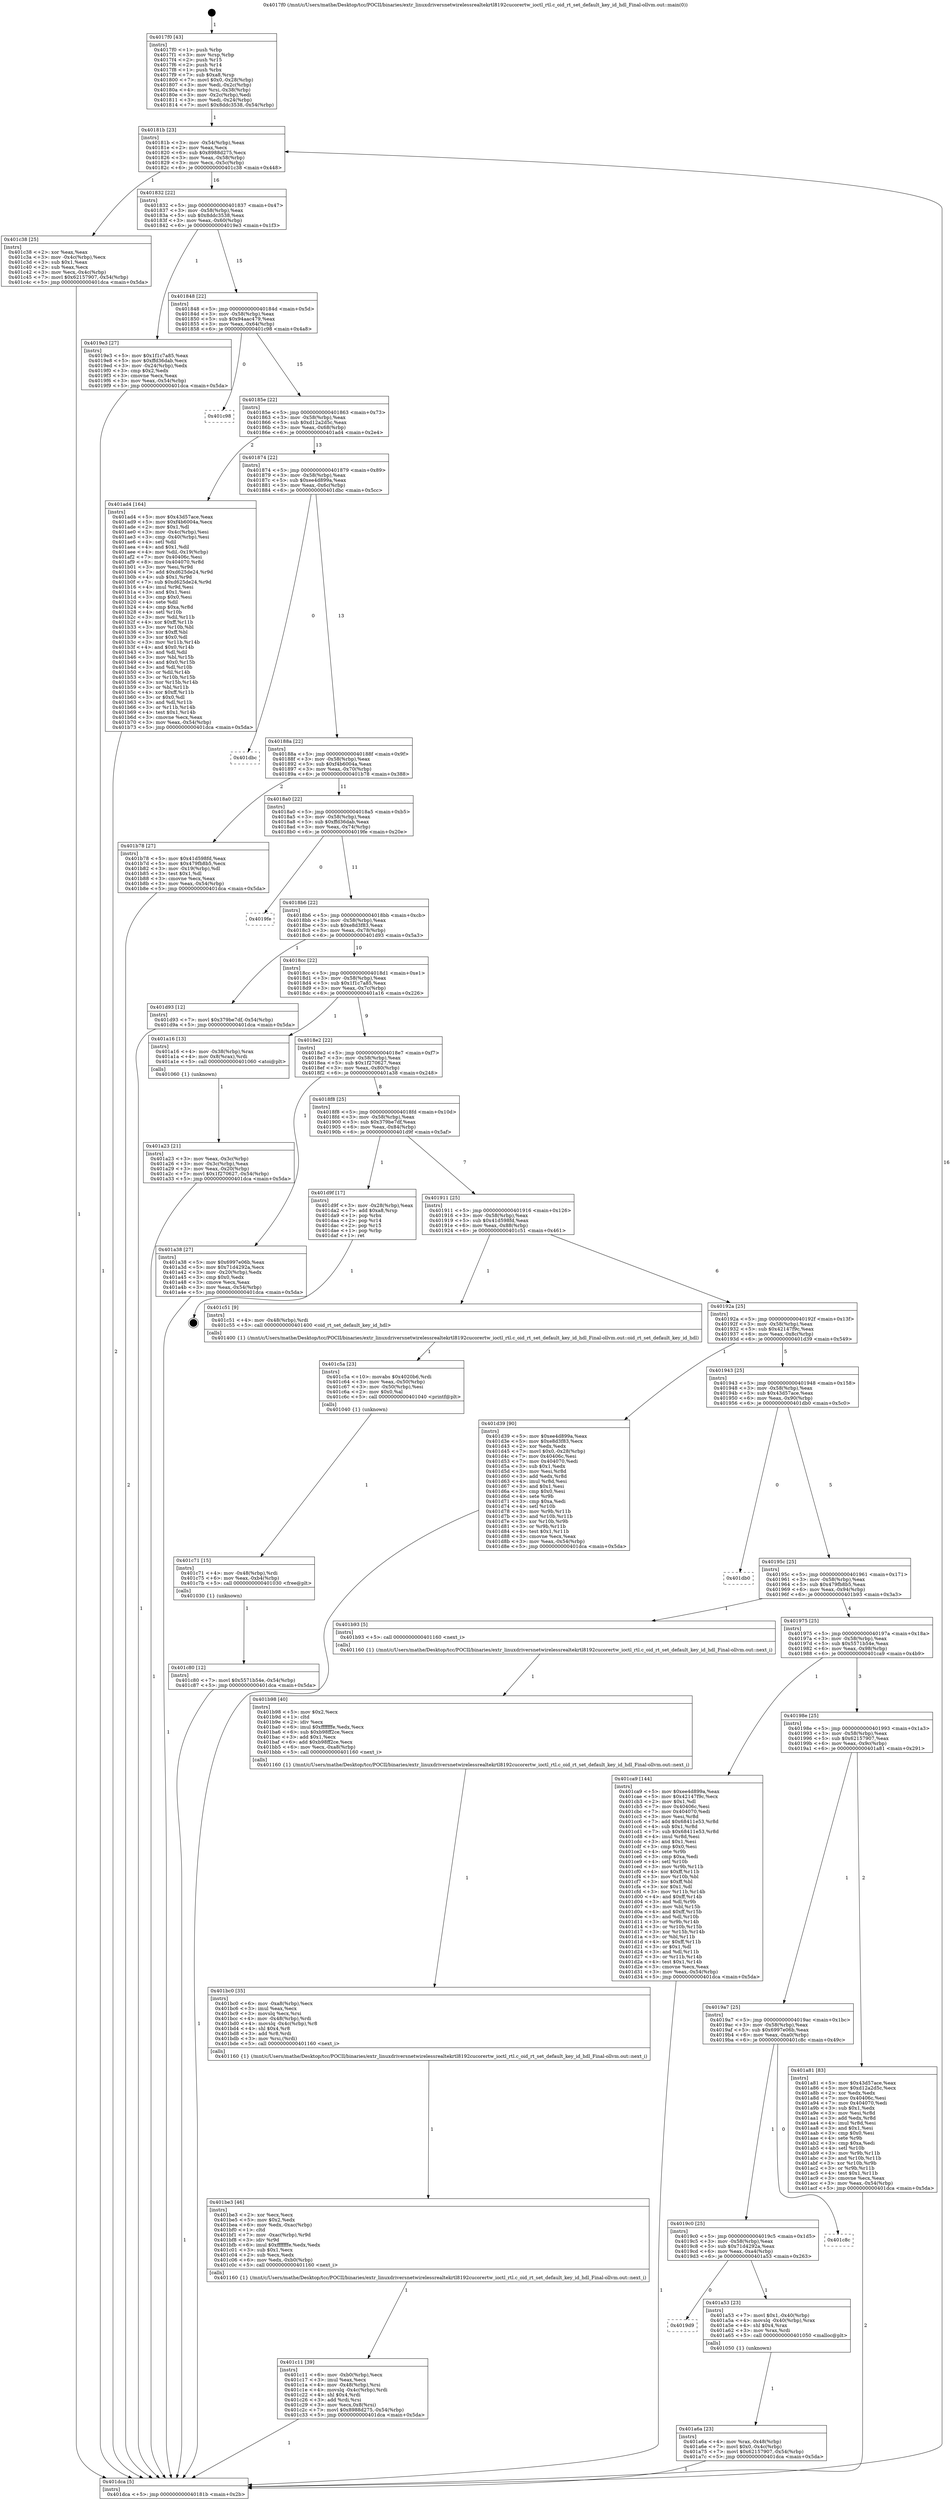 digraph "0x4017f0" {
  label = "0x4017f0 (/mnt/c/Users/mathe/Desktop/tcc/POCII/binaries/extr_linuxdriversnetwirelessrealtekrtl8192cucorertw_ioctl_rtl.c_oid_rt_set_default_key_id_hdl_Final-ollvm.out::main(0))"
  labelloc = "t"
  node[shape=record]

  Entry [label="",width=0.3,height=0.3,shape=circle,fillcolor=black,style=filled]
  "0x40181b" [label="{
     0x40181b [23]\l
     | [instrs]\l
     &nbsp;&nbsp;0x40181b \<+3\>: mov -0x54(%rbp),%eax\l
     &nbsp;&nbsp;0x40181e \<+2\>: mov %eax,%ecx\l
     &nbsp;&nbsp;0x401820 \<+6\>: sub $0x8988d275,%ecx\l
     &nbsp;&nbsp;0x401826 \<+3\>: mov %eax,-0x58(%rbp)\l
     &nbsp;&nbsp;0x401829 \<+3\>: mov %ecx,-0x5c(%rbp)\l
     &nbsp;&nbsp;0x40182c \<+6\>: je 0000000000401c38 \<main+0x448\>\l
  }"]
  "0x401c38" [label="{
     0x401c38 [25]\l
     | [instrs]\l
     &nbsp;&nbsp;0x401c38 \<+2\>: xor %eax,%eax\l
     &nbsp;&nbsp;0x401c3a \<+3\>: mov -0x4c(%rbp),%ecx\l
     &nbsp;&nbsp;0x401c3d \<+3\>: sub $0x1,%eax\l
     &nbsp;&nbsp;0x401c40 \<+2\>: sub %eax,%ecx\l
     &nbsp;&nbsp;0x401c42 \<+3\>: mov %ecx,-0x4c(%rbp)\l
     &nbsp;&nbsp;0x401c45 \<+7\>: movl $0x62157907,-0x54(%rbp)\l
     &nbsp;&nbsp;0x401c4c \<+5\>: jmp 0000000000401dca \<main+0x5da\>\l
  }"]
  "0x401832" [label="{
     0x401832 [22]\l
     | [instrs]\l
     &nbsp;&nbsp;0x401832 \<+5\>: jmp 0000000000401837 \<main+0x47\>\l
     &nbsp;&nbsp;0x401837 \<+3\>: mov -0x58(%rbp),%eax\l
     &nbsp;&nbsp;0x40183a \<+5\>: sub $0x8ddc3538,%eax\l
     &nbsp;&nbsp;0x40183f \<+3\>: mov %eax,-0x60(%rbp)\l
     &nbsp;&nbsp;0x401842 \<+6\>: je 00000000004019e3 \<main+0x1f3\>\l
  }"]
  Exit [label="",width=0.3,height=0.3,shape=circle,fillcolor=black,style=filled,peripheries=2]
  "0x4019e3" [label="{
     0x4019e3 [27]\l
     | [instrs]\l
     &nbsp;&nbsp;0x4019e3 \<+5\>: mov $0x1f1c7a85,%eax\l
     &nbsp;&nbsp;0x4019e8 \<+5\>: mov $0xffd36dab,%ecx\l
     &nbsp;&nbsp;0x4019ed \<+3\>: mov -0x24(%rbp),%edx\l
     &nbsp;&nbsp;0x4019f0 \<+3\>: cmp $0x2,%edx\l
     &nbsp;&nbsp;0x4019f3 \<+3\>: cmovne %ecx,%eax\l
     &nbsp;&nbsp;0x4019f6 \<+3\>: mov %eax,-0x54(%rbp)\l
     &nbsp;&nbsp;0x4019f9 \<+5\>: jmp 0000000000401dca \<main+0x5da\>\l
  }"]
  "0x401848" [label="{
     0x401848 [22]\l
     | [instrs]\l
     &nbsp;&nbsp;0x401848 \<+5\>: jmp 000000000040184d \<main+0x5d\>\l
     &nbsp;&nbsp;0x40184d \<+3\>: mov -0x58(%rbp),%eax\l
     &nbsp;&nbsp;0x401850 \<+5\>: sub $0x94aac479,%eax\l
     &nbsp;&nbsp;0x401855 \<+3\>: mov %eax,-0x64(%rbp)\l
     &nbsp;&nbsp;0x401858 \<+6\>: je 0000000000401c98 \<main+0x4a8\>\l
  }"]
  "0x401dca" [label="{
     0x401dca [5]\l
     | [instrs]\l
     &nbsp;&nbsp;0x401dca \<+5\>: jmp 000000000040181b \<main+0x2b\>\l
  }"]
  "0x4017f0" [label="{
     0x4017f0 [43]\l
     | [instrs]\l
     &nbsp;&nbsp;0x4017f0 \<+1\>: push %rbp\l
     &nbsp;&nbsp;0x4017f1 \<+3\>: mov %rsp,%rbp\l
     &nbsp;&nbsp;0x4017f4 \<+2\>: push %r15\l
     &nbsp;&nbsp;0x4017f6 \<+2\>: push %r14\l
     &nbsp;&nbsp;0x4017f8 \<+1\>: push %rbx\l
     &nbsp;&nbsp;0x4017f9 \<+7\>: sub $0xa8,%rsp\l
     &nbsp;&nbsp;0x401800 \<+7\>: movl $0x0,-0x28(%rbp)\l
     &nbsp;&nbsp;0x401807 \<+3\>: mov %edi,-0x2c(%rbp)\l
     &nbsp;&nbsp;0x40180a \<+4\>: mov %rsi,-0x38(%rbp)\l
     &nbsp;&nbsp;0x40180e \<+3\>: mov -0x2c(%rbp),%edi\l
     &nbsp;&nbsp;0x401811 \<+3\>: mov %edi,-0x24(%rbp)\l
     &nbsp;&nbsp;0x401814 \<+7\>: movl $0x8ddc3538,-0x54(%rbp)\l
  }"]
  "0x401c80" [label="{
     0x401c80 [12]\l
     | [instrs]\l
     &nbsp;&nbsp;0x401c80 \<+7\>: movl $0x5571b54e,-0x54(%rbp)\l
     &nbsp;&nbsp;0x401c87 \<+5\>: jmp 0000000000401dca \<main+0x5da\>\l
  }"]
  "0x401c98" [label="{
     0x401c98\l
  }", style=dashed]
  "0x40185e" [label="{
     0x40185e [22]\l
     | [instrs]\l
     &nbsp;&nbsp;0x40185e \<+5\>: jmp 0000000000401863 \<main+0x73\>\l
     &nbsp;&nbsp;0x401863 \<+3\>: mov -0x58(%rbp),%eax\l
     &nbsp;&nbsp;0x401866 \<+5\>: sub $0xd12a2d5c,%eax\l
     &nbsp;&nbsp;0x40186b \<+3\>: mov %eax,-0x68(%rbp)\l
     &nbsp;&nbsp;0x40186e \<+6\>: je 0000000000401ad4 \<main+0x2e4\>\l
  }"]
  "0x401c71" [label="{
     0x401c71 [15]\l
     | [instrs]\l
     &nbsp;&nbsp;0x401c71 \<+4\>: mov -0x48(%rbp),%rdi\l
     &nbsp;&nbsp;0x401c75 \<+6\>: mov %eax,-0xb4(%rbp)\l
     &nbsp;&nbsp;0x401c7b \<+5\>: call 0000000000401030 \<free@plt\>\l
     | [calls]\l
     &nbsp;&nbsp;0x401030 \{1\} (unknown)\l
  }"]
  "0x401ad4" [label="{
     0x401ad4 [164]\l
     | [instrs]\l
     &nbsp;&nbsp;0x401ad4 \<+5\>: mov $0x43d57ace,%eax\l
     &nbsp;&nbsp;0x401ad9 \<+5\>: mov $0xf4b6004a,%ecx\l
     &nbsp;&nbsp;0x401ade \<+2\>: mov $0x1,%dl\l
     &nbsp;&nbsp;0x401ae0 \<+3\>: mov -0x4c(%rbp),%esi\l
     &nbsp;&nbsp;0x401ae3 \<+3\>: cmp -0x40(%rbp),%esi\l
     &nbsp;&nbsp;0x401ae6 \<+4\>: setl %dil\l
     &nbsp;&nbsp;0x401aea \<+4\>: and $0x1,%dil\l
     &nbsp;&nbsp;0x401aee \<+4\>: mov %dil,-0x19(%rbp)\l
     &nbsp;&nbsp;0x401af2 \<+7\>: mov 0x40406c,%esi\l
     &nbsp;&nbsp;0x401af9 \<+8\>: mov 0x404070,%r8d\l
     &nbsp;&nbsp;0x401b01 \<+3\>: mov %esi,%r9d\l
     &nbsp;&nbsp;0x401b04 \<+7\>: add $0xd625de24,%r9d\l
     &nbsp;&nbsp;0x401b0b \<+4\>: sub $0x1,%r9d\l
     &nbsp;&nbsp;0x401b0f \<+7\>: sub $0xd625de24,%r9d\l
     &nbsp;&nbsp;0x401b16 \<+4\>: imul %r9d,%esi\l
     &nbsp;&nbsp;0x401b1a \<+3\>: and $0x1,%esi\l
     &nbsp;&nbsp;0x401b1d \<+3\>: cmp $0x0,%esi\l
     &nbsp;&nbsp;0x401b20 \<+4\>: sete %dil\l
     &nbsp;&nbsp;0x401b24 \<+4\>: cmp $0xa,%r8d\l
     &nbsp;&nbsp;0x401b28 \<+4\>: setl %r10b\l
     &nbsp;&nbsp;0x401b2c \<+3\>: mov %dil,%r11b\l
     &nbsp;&nbsp;0x401b2f \<+4\>: xor $0xff,%r11b\l
     &nbsp;&nbsp;0x401b33 \<+3\>: mov %r10b,%bl\l
     &nbsp;&nbsp;0x401b36 \<+3\>: xor $0xff,%bl\l
     &nbsp;&nbsp;0x401b39 \<+3\>: xor $0x0,%dl\l
     &nbsp;&nbsp;0x401b3c \<+3\>: mov %r11b,%r14b\l
     &nbsp;&nbsp;0x401b3f \<+4\>: and $0x0,%r14b\l
     &nbsp;&nbsp;0x401b43 \<+3\>: and %dl,%dil\l
     &nbsp;&nbsp;0x401b46 \<+3\>: mov %bl,%r15b\l
     &nbsp;&nbsp;0x401b49 \<+4\>: and $0x0,%r15b\l
     &nbsp;&nbsp;0x401b4d \<+3\>: and %dl,%r10b\l
     &nbsp;&nbsp;0x401b50 \<+3\>: or %dil,%r14b\l
     &nbsp;&nbsp;0x401b53 \<+3\>: or %r10b,%r15b\l
     &nbsp;&nbsp;0x401b56 \<+3\>: xor %r15b,%r14b\l
     &nbsp;&nbsp;0x401b59 \<+3\>: or %bl,%r11b\l
     &nbsp;&nbsp;0x401b5c \<+4\>: xor $0xff,%r11b\l
     &nbsp;&nbsp;0x401b60 \<+3\>: or $0x0,%dl\l
     &nbsp;&nbsp;0x401b63 \<+3\>: and %dl,%r11b\l
     &nbsp;&nbsp;0x401b66 \<+3\>: or %r11b,%r14b\l
     &nbsp;&nbsp;0x401b69 \<+4\>: test $0x1,%r14b\l
     &nbsp;&nbsp;0x401b6d \<+3\>: cmovne %ecx,%eax\l
     &nbsp;&nbsp;0x401b70 \<+3\>: mov %eax,-0x54(%rbp)\l
     &nbsp;&nbsp;0x401b73 \<+5\>: jmp 0000000000401dca \<main+0x5da\>\l
  }"]
  "0x401874" [label="{
     0x401874 [22]\l
     | [instrs]\l
     &nbsp;&nbsp;0x401874 \<+5\>: jmp 0000000000401879 \<main+0x89\>\l
     &nbsp;&nbsp;0x401879 \<+3\>: mov -0x58(%rbp),%eax\l
     &nbsp;&nbsp;0x40187c \<+5\>: sub $0xee4d899a,%eax\l
     &nbsp;&nbsp;0x401881 \<+3\>: mov %eax,-0x6c(%rbp)\l
     &nbsp;&nbsp;0x401884 \<+6\>: je 0000000000401dbc \<main+0x5cc\>\l
  }"]
  "0x401c5a" [label="{
     0x401c5a [23]\l
     | [instrs]\l
     &nbsp;&nbsp;0x401c5a \<+10\>: movabs $0x4020b6,%rdi\l
     &nbsp;&nbsp;0x401c64 \<+3\>: mov %eax,-0x50(%rbp)\l
     &nbsp;&nbsp;0x401c67 \<+3\>: mov -0x50(%rbp),%esi\l
     &nbsp;&nbsp;0x401c6a \<+2\>: mov $0x0,%al\l
     &nbsp;&nbsp;0x401c6c \<+5\>: call 0000000000401040 \<printf@plt\>\l
     | [calls]\l
     &nbsp;&nbsp;0x401040 \{1\} (unknown)\l
  }"]
  "0x401dbc" [label="{
     0x401dbc\l
  }", style=dashed]
  "0x40188a" [label="{
     0x40188a [22]\l
     | [instrs]\l
     &nbsp;&nbsp;0x40188a \<+5\>: jmp 000000000040188f \<main+0x9f\>\l
     &nbsp;&nbsp;0x40188f \<+3\>: mov -0x58(%rbp),%eax\l
     &nbsp;&nbsp;0x401892 \<+5\>: sub $0xf4b6004a,%eax\l
     &nbsp;&nbsp;0x401897 \<+3\>: mov %eax,-0x70(%rbp)\l
     &nbsp;&nbsp;0x40189a \<+6\>: je 0000000000401b78 \<main+0x388\>\l
  }"]
  "0x401c11" [label="{
     0x401c11 [39]\l
     | [instrs]\l
     &nbsp;&nbsp;0x401c11 \<+6\>: mov -0xb0(%rbp),%ecx\l
     &nbsp;&nbsp;0x401c17 \<+3\>: imul %eax,%ecx\l
     &nbsp;&nbsp;0x401c1a \<+4\>: mov -0x48(%rbp),%rsi\l
     &nbsp;&nbsp;0x401c1e \<+4\>: movslq -0x4c(%rbp),%rdi\l
     &nbsp;&nbsp;0x401c22 \<+4\>: shl $0x4,%rdi\l
     &nbsp;&nbsp;0x401c26 \<+3\>: add %rdi,%rsi\l
     &nbsp;&nbsp;0x401c29 \<+3\>: mov %ecx,0x8(%rsi)\l
     &nbsp;&nbsp;0x401c2c \<+7\>: movl $0x8988d275,-0x54(%rbp)\l
     &nbsp;&nbsp;0x401c33 \<+5\>: jmp 0000000000401dca \<main+0x5da\>\l
  }"]
  "0x401b78" [label="{
     0x401b78 [27]\l
     | [instrs]\l
     &nbsp;&nbsp;0x401b78 \<+5\>: mov $0x41d598fd,%eax\l
     &nbsp;&nbsp;0x401b7d \<+5\>: mov $0x479fb8b5,%ecx\l
     &nbsp;&nbsp;0x401b82 \<+3\>: mov -0x19(%rbp),%dl\l
     &nbsp;&nbsp;0x401b85 \<+3\>: test $0x1,%dl\l
     &nbsp;&nbsp;0x401b88 \<+3\>: cmovne %ecx,%eax\l
     &nbsp;&nbsp;0x401b8b \<+3\>: mov %eax,-0x54(%rbp)\l
     &nbsp;&nbsp;0x401b8e \<+5\>: jmp 0000000000401dca \<main+0x5da\>\l
  }"]
  "0x4018a0" [label="{
     0x4018a0 [22]\l
     | [instrs]\l
     &nbsp;&nbsp;0x4018a0 \<+5\>: jmp 00000000004018a5 \<main+0xb5\>\l
     &nbsp;&nbsp;0x4018a5 \<+3\>: mov -0x58(%rbp),%eax\l
     &nbsp;&nbsp;0x4018a8 \<+5\>: sub $0xffd36dab,%eax\l
     &nbsp;&nbsp;0x4018ad \<+3\>: mov %eax,-0x74(%rbp)\l
     &nbsp;&nbsp;0x4018b0 \<+6\>: je 00000000004019fe \<main+0x20e\>\l
  }"]
  "0x401be3" [label="{
     0x401be3 [46]\l
     | [instrs]\l
     &nbsp;&nbsp;0x401be3 \<+2\>: xor %ecx,%ecx\l
     &nbsp;&nbsp;0x401be5 \<+5\>: mov $0x2,%edx\l
     &nbsp;&nbsp;0x401bea \<+6\>: mov %edx,-0xac(%rbp)\l
     &nbsp;&nbsp;0x401bf0 \<+1\>: cltd\l
     &nbsp;&nbsp;0x401bf1 \<+7\>: mov -0xac(%rbp),%r9d\l
     &nbsp;&nbsp;0x401bf8 \<+3\>: idiv %r9d\l
     &nbsp;&nbsp;0x401bfb \<+6\>: imul $0xfffffffe,%edx,%edx\l
     &nbsp;&nbsp;0x401c01 \<+3\>: sub $0x1,%ecx\l
     &nbsp;&nbsp;0x401c04 \<+2\>: sub %ecx,%edx\l
     &nbsp;&nbsp;0x401c06 \<+6\>: mov %edx,-0xb0(%rbp)\l
     &nbsp;&nbsp;0x401c0c \<+5\>: call 0000000000401160 \<next_i\>\l
     | [calls]\l
     &nbsp;&nbsp;0x401160 \{1\} (/mnt/c/Users/mathe/Desktop/tcc/POCII/binaries/extr_linuxdriversnetwirelessrealtekrtl8192cucorertw_ioctl_rtl.c_oid_rt_set_default_key_id_hdl_Final-ollvm.out::next_i)\l
  }"]
  "0x4019fe" [label="{
     0x4019fe\l
  }", style=dashed]
  "0x4018b6" [label="{
     0x4018b6 [22]\l
     | [instrs]\l
     &nbsp;&nbsp;0x4018b6 \<+5\>: jmp 00000000004018bb \<main+0xcb\>\l
     &nbsp;&nbsp;0x4018bb \<+3\>: mov -0x58(%rbp),%eax\l
     &nbsp;&nbsp;0x4018be \<+5\>: sub $0xe8d3f83,%eax\l
     &nbsp;&nbsp;0x4018c3 \<+3\>: mov %eax,-0x78(%rbp)\l
     &nbsp;&nbsp;0x4018c6 \<+6\>: je 0000000000401d93 \<main+0x5a3\>\l
  }"]
  "0x401bc0" [label="{
     0x401bc0 [35]\l
     | [instrs]\l
     &nbsp;&nbsp;0x401bc0 \<+6\>: mov -0xa8(%rbp),%ecx\l
     &nbsp;&nbsp;0x401bc6 \<+3\>: imul %eax,%ecx\l
     &nbsp;&nbsp;0x401bc9 \<+3\>: movslq %ecx,%rsi\l
     &nbsp;&nbsp;0x401bcc \<+4\>: mov -0x48(%rbp),%rdi\l
     &nbsp;&nbsp;0x401bd0 \<+4\>: movslq -0x4c(%rbp),%r8\l
     &nbsp;&nbsp;0x401bd4 \<+4\>: shl $0x4,%r8\l
     &nbsp;&nbsp;0x401bd8 \<+3\>: add %r8,%rdi\l
     &nbsp;&nbsp;0x401bdb \<+3\>: mov %rsi,(%rdi)\l
     &nbsp;&nbsp;0x401bde \<+5\>: call 0000000000401160 \<next_i\>\l
     | [calls]\l
     &nbsp;&nbsp;0x401160 \{1\} (/mnt/c/Users/mathe/Desktop/tcc/POCII/binaries/extr_linuxdriversnetwirelessrealtekrtl8192cucorertw_ioctl_rtl.c_oid_rt_set_default_key_id_hdl_Final-ollvm.out::next_i)\l
  }"]
  "0x401d93" [label="{
     0x401d93 [12]\l
     | [instrs]\l
     &nbsp;&nbsp;0x401d93 \<+7\>: movl $0x379be7df,-0x54(%rbp)\l
     &nbsp;&nbsp;0x401d9a \<+5\>: jmp 0000000000401dca \<main+0x5da\>\l
  }"]
  "0x4018cc" [label="{
     0x4018cc [22]\l
     | [instrs]\l
     &nbsp;&nbsp;0x4018cc \<+5\>: jmp 00000000004018d1 \<main+0xe1\>\l
     &nbsp;&nbsp;0x4018d1 \<+3\>: mov -0x58(%rbp),%eax\l
     &nbsp;&nbsp;0x4018d4 \<+5\>: sub $0x1f1c7a85,%eax\l
     &nbsp;&nbsp;0x4018d9 \<+3\>: mov %eax,-0x7c(%rbp)\l
     &nbsp;&nbsp;0x4018dc \<+6\>: je 0000000000401a16 \<main+0x226\>\l
  }"]
  "0x401b98" [label="{
     0x401b98 [40]\l
     | [instrs]\l
     &nbsp;&nbsp;0x401b98 \<+5\>: mov $0x2,%ecx\l
     &nbsp;&nbsp;0x401b9d \<+1\>: cltd\l
     &nbsp;&nbsp;0x401b9e \<+2\>: idiv %ecx\l
     &nbsp;&nbsp;0x401ba0 \<+6\>: imul $0xfffffffe,%edx,%ecx\l
     &nbsp;&nbsp;0x401ba6 \<+6\>: sub $0xb98ff2ce,%ecx\l
     &nbsp;&nbsp;0x401bac \<+3\>: add $0x1,%ecx\l
     &nbsp;&nbsp;0x401baf \<+6\>: add $0xb98ff2ce,%ecx\l
     &nbsp;&nbsp;0x401bb5 \<+6\>: mov %ecx,-0xa8(%rbp)\l
     &nbsp;&nbsp;0x401bbb \<+5\>: call 0000000000401160 \<next_i\>\l
     | [calls]\l
     &nbsp;&nbsp;0x401160 \{1\} (/mnt/c/Users/mathe/Desktop/tcc/POCII/binaries/extr_linuxdriversnetwirelessrealtekrtl8192cucorertw_ioctl_rtl.c_oid_rt_set_default_key_id_hdl_Final-ollvm.out::next_i)\l
  }"]
  "0x401a16" [label="{
     0x401a16 [13]\l
     | [instrs]\l
     &nbsp;&nbsp;0x401a16 \<+4\>: mov -0x38(%rbp),%rax\l
     &nbsp;&nbsp;0x401a1a \<+4\>: mov 0x8(%rax),%rdi\l
     &nbsp;&nbsp;0x401a1e \<+5\>: call 0000000000401060 \<atoi@plt\>\l
     | [calls]\l
     &nbsp;&nbsp;0x401060 \{1\} (unknown)\l
  }"]
  "0x4018e2" [label="{
     0x4018e2 [22]\l
     | [instrs]\l
     &nbsp;&nbsp;0x4018e2 \<+5\>: jmp 00000000004018e7 \<main+0xf7\>\l
     &nbsp;&nbsp;0x4018e7 \<+3\>: mov -0x58(%rbp),%eax\l
     &nbsp;&nbsp;0x4018ea \<+5\>: sub $0x1f270627,%eax\l
     &nbsp;&nbsp;0x4018ef \<+3\>: mov %eax,-0x80(%rbp)\l
     &nbsp;&nbsp;0x4018f2 \<+6\>: je 0000000000401a38 \<main+0x248\>\l
  }"]
  "0x401a23" [label="{
     0x401a23 [21]\l
     | [instrs]\l
     &nbsp;&nbsp;0x401a23 \<+3\>: mov %eax,-0x3c(%rbp)\l
     &nbsp;&nbsp;0x401a26 \<+3\>: mov -0x3c(%rbp),%eax\l
     &nbsp;&nbsp;0x401a29 \<+3\>: mov %eax,-0x20(%rbp)\l
     &nbsp;&nbsp;0x401a2c \<+7\>: movl $0x1f270627,-0x54(%rbp)\l
     &nbsp;&nbsp;0x401a33 \<+5\>: jmp 0000000000401dca \<main+0x5da\>\l
  }"]
  "0x401a6a" [label="{
     0x401a6a [23]\l
     | [instrs]\l
     &nbsp;&nbsp;0x401a6a \<+4\>: mov %rax,-0x48(%rbp)\l
     &nbsp;&nbsp;0x401a6e \<+7\>: movl $0x0,-0x4c(%rbp)\l
     &nbsp;&nbsp;0x401a75 \<+7\>: movl $0x62157907,-0x54(%rbp)\l
     &nbsp;&nbsp;0x401a7c \<+5\>: jmp 0000000000401dca \<main+0x5da\>\l
  }"]
  "0x401a38" [label="{
     0x401a38 [27]\l
     | [instrs]\l
     &nbsp;&nbsp;0x401a38 \<+5\>: mov $0x6997e06b,%eax\l
     &nbsp;&nbsp;0x401a3d \<+5\>: mov $0x71d4292a,%ecx\l
     &nbsp;&nbsp;0x401a42 \<+3\>: mov -0x20(%rbp),%edx\l
     &nbsp;&nbsp;0x401a45 \<+3\>: cmp $0x0,%edx\l
     &nbsp;&nbsp;0x401a48 \<+3\>: cmove %ecx,%eax\l
     &nbsp;&nbsp;0x401a4b \<+3\>: mov %eax,-0x54(%rbp)\l
     &nbsp;&nbsp;0x401a4e \<+5\>: jmp 0000000000401dca \<main+0x5da\>\l
  }"]
  "0x4018f8" [label="{
     0x4018f8 [25]\l
     | [instrs]\l
     &nbsp;&nbsp;0x4018f8 \<+5\>: jmp 00000000004018fd \<main+0x10d\>\l
     &nbsp;&nbsp;0x4018fd \<+3\>: mov -0x58(%rbp),%eax\l
     &nbsp;&nbsp;0x401900 \<+5\>: sub $0x379be7df,%eax\l
     &nbsp;&nbsp;0x401905 \<+6\>: mov %eax,-0x84(%rbp)\l
     &nbsp;&nbsp;0x40190b \<+6\>: je 0000000000401d9f \<main+0x5af\>\l
  }"]
  "0x4019d9" [label="{
     0x4019d9\l
  }", style=dashed]
  "0x401d9f" [label="{
     0x401d9f [17]\l
     | [instrs]\l
     &nbsp;&nbsp;0x401d9f \<+3\>: mov -0x28(%rbp),%eax\l
     &nbsp;&nbsp;0x401da2 \<+7\>: add $0xa8,%rsp\l
     &nbsp;&nbsp;0x401da9 \<+1\>: pop %rbx\l
     &nbsp;&nbsp;0x401daa \<+2\>: pop %r14\l
     &nbsp;&nbsp;0x401dac \<+2\>: pop %r15\l
     &nbsp;&nbsp;0x401dae \<+1\>: pop %rbp\l
     &nbsp;&nbsp;0x401daf \<+1\>: ret\l
  }"]
  "0x401911" [label="{
     0x401911 [25]\l
     | [instrs]\l
     &nbsp;&nbsp;0x401911 \<+5\>: jmp 0000000000401916 \<main+0x126\>\l
     &nbsp;&nbsp;0x401916 \<+3\>: mov -0x58(%rbp),%eax\l
     &nbsp;&nbsp;0x401919 \<+5\>: sub $0x41d598fd,%eax\l
     &nbsp;&nbsp;0x40191e \<+6\>: mov %eax,-0x88(%rbp)\l
     &nbsp;&nbsp;0x401924 \<+6\>: je 0000000000401c51 \<main+0x461\>\l
  }"]
  "0x401a53" [label="{
     0x401a53 [23]\l
     | [instrs]\l
     &nbsp;&nbsp;0x401a53 \<+7\>: movl $0x1,-0x40(%rbp)\l
     &nbsp;&nbsp;0x401a5a \<+4\>: movslq -0x40(%rbp),%rax\l
     &nbsp;&nbsp;0x401a5e \<+4\>: shl $0x4,%rax\l
     &nbsp;&nbsp;0x401a62 \<+3\>: mov %rax,%rdi\l
     &nbsp;&nbsp;0x401a65 \<+5\>: call 0000000000401050 \<malloc@plt\>\l
     | [calls]\l
     &nbsp;&nbsp;0x401050 \{1\} (unknown)\l
  }"]
  "0x401c51" [label="{
     0x401c51 [9]\l
     | [instrs]\l
     &nbsp;&nbsp;0x401c51 \<+4\>: mov -0x48(%rbp),%rdi\l
     &nbsp;&nbsp;0x401c55 \<+5\>: call 0000000000401400 \<oid_rt_set_default_key_id_hdl\>\l
     | [calls]\l
     &nbsp;&nbsp;0x401400 \{1\} (/mnt/c/Users/mathe/Desktop/tcc/POCII/binaries/extr_linuxdriversnetwirelessrealtekrtl8192cucorertw_ioctl_rtl.c_oid_rt_set_default_key_id_hdl_Final-ollvm.out::oid_rt_set_default_key_id_hdl)\l
  }"]
  "0x40192a" [label="{
     0x40192a [25]\l
     | [instrs]\l
     &nbsp;&nbsp;0x40192a \<+5\>: jmp 000000000040192f \<main+0x13f\>\l
     &nbsp;&nbsp;0x40192f \<+3\>: mov -0x58(%rbp),%eax\l
     &nbsp;&nbsp;0x401932 \<+5\>: sub $0x42147f9c,%eax\l
     &nbsp;&nbsp;0x401937 \<+6\>: mov %eax,-0x8c(%rbp)\l
     &nbsp;&nbsp;0x40193d \<+6\>: je 0000000000401d39 \<main+0x549\>\l
  }"]
  "0x4019c0" [label="{
     0x4019c0 [25]\l
     | [instrs]\l
     &nbsp;&nbsp;0x4019c0 \<+5\>: jmp 00000000004019c5 \<main+0x1d5\>\l
     &nbsp;&nbsp;0x4019c5 \<+3\>: mov -0x58(%rbp),%eax\l
     &nbsp;&nbsp;0x4019c8 \<+5\>: sub $0x71d4292a,%eax\l
     &nbsp;&nbsp;0x4019cd \<+6\>: mov %eax,-0xa4(%rbp)\l
     &nbsp;&nbsp;0x4019d3 \<+6\>: je 0000000000401a53 \<main+0x263\>\l
  }"]
  "0x401d39" [label="{
     0x401d39 [90]\l
     | [instrs]\l
     &nbsp;&nbsp;0x401d39 \<+5\>: mov $0xee4d899a,%eax\l
     &nbsp;&nbsp;0x401d3e \<+5\>: mov $0xe8d3f83,%ecx\l
     &nbsp;&nbsp;0x401d43 \<+2\>: xor %edx,%edx\l
     &nbsp;&nbsp;0x401d45 \<+7\>: movl $0x0,-0x28(%rbp)\l
     &nbsp;&nbsp;0x401d4c \<+7\>: mov 0x40406c,%esi\l
     &nbsp;&nbsp;0x401d53 \<+7\>: mov 0x404070,%edi\l
     &nbsp;&nbsp;0x401d5a \<+3\>: sub $0x1,%edx\l
     &nbsp;&nbsp;0x401d5d \<+3\>: mov %esi,%r8d\l
     &nbsp;&nbsp;0x401d60 \<+3\>: add %edx,%r8d\l
     &nbsp;&nbsp;0x401d63 \<+4\>: imul %r8d,%esi\l
     &nbsp;&nbsp;0x401d67 \<+3\>: and $0x1,%esi\l
     &nbsp;&nbsp;0x401d6a \<+3\>: cmp $0x0,%esi\l
     &nbsp;&nbsp;0x401d6d \<+4\>: sete %r9b\l
     &nbsp;&nbsp;0x401d71 \<+3\>: cmp $0xa,%edi\l
     &nbsp;&nbsp;0x401d74 \<+4\>: setl %r10b\l
     &nbsp;&nbsp;0x401d78 \<+3\>: mov %r9b,%r11b\l
     &nbsp;&nbsp;0x401d7b \<+3\>: and %r10b,%r11b\l
     &nbsp;&nbsp;0x401d7e \<+3\>: xor %r10b,%r9b\l
     &nbsp;&nbsp;0x401d81 \<+3\>: or %r9b,%r11b\l
     &nbsp;&nbsp;0x401d84 \<+4\>: test $0x1,%r11b\l
     &nbsp;&nbsp;0x401d88 \<+3\>: cmovne %ecx,%eax\l
     &nbsp;&nbsp;0x401d8b \<+3\>: mov %eax,-0x54(%rbp)\l
     &nbsp;&nbsp;0x401d8e \<+5\>: jmp 0000000000401dca \<main+0x5da\>\l
  }"]
  "0x401943" [label="{
     0x401943 [25]\l
     | [instrs]\l
     &nbsp;&nbsp;0x401943 \<+5\>: jmp 0000000000401948 \<main+0x158\>\l
     &nbsp;&nbsp;0x401948 \<+3\>: mov -0x58(%rbp),%eax\l
     &nbsp;&nbsp;0x40194b \<+5\>: sub $0x43d57ace,%eax\l
     &nbsp;&nbsp;0x401950 \<+6\>: mov %eax,-0x90(%rbp)\l
     &nbsp;&nbsp;0x401956 \<+6\>: je 0000000000401db0 \<main+0x5c0\>\l
  }"]
  "0x401c8c" [label="{
     0x401c8c\l
  }", style=dashed]
  "0x401db0" [label="{
     0x401db0\l
  }", style=dashed]
  "0x40195c" [label="{
     0x40195c [25]\l
     | [instrs]\l
     &nbsp;&nbsp;0x40195c \<+5\>: jmp 0000000000401961 \<main+0x171\>\l
     &nbsp;&nbsp;0x401961 \<+3\>: mov -0x58(%rbp),%eax\l
     &nbsp;&nbsp;0x401964 \<+5\>: sub $0x479fb8b5,%eax\l
     &nbsp;&nbsp;0x401969 \<+6\>: mov %eax,-0x94(%rbp)\l
     &nbsp;&nbsp;0x40196f \<+6\>: je 0000000000401b93 \<main+0x3a3\>\l
  }"]
  "0x4019a7" [label="{
     0x4019a7 [25]\l
     | [instrs]\l
     &nbsp;&nbsp;0x4019a7 \<+5\>: jmp 00000000004019ac \<main+0x1bc\>\l
     &nbsp;&nbsp;0x4019ac \<+3\>: mov -0x58(%rbp),%eax\l
     &nbsp;&nbsp;0x4019af \<+5\>: sub $0x6997e06b,%eax\l
     &nbsp;&nbsp;0x4019b4 \<+6\>: mov %eax,-0xa0(%rbp)\l
     &nbsp;&nbsp;0x4019ba \<+6\>: je 0000000000401c8c \<main+0x49c\>\l
  }"]
  "0x401b93" [label="{
     0x401b93 [5]\l
     | [instrs]\l
     &nbsp;&nbsp;0x401b93 \<+5\>: call 0000000000401160 \<next_i\>\l
     | [calls]\l
     &nbsp;&nbsp;0x401160 \{1\} (/mnt/c/Users/mathe/Desktop/tcc/POCII/binaries/extr_linuxdriversnetwirelessrealtekrtl8192cucorertw_ioctl_rtl.c_oid_rt_set_default_key_id_hdl_Final-ollvm.out::next_i)\l
  }"]
  "0x401975" [label="{
     0x401975 [25]\l
     | [instrs]\l
     &nbsp;&nbsp;0x401975 \<+5\>: jmp 000000000040197a \<main+0x18a\>\l
     &nbsp;&nbsp;0x40197a \<+3\>: mov -0x58(%rbp),%eax\l
     &nbsp;&nbsp;0x40197d \<+5\>: sub $0x5571b54e,%eax\l
     &nbsp;&nbsp;0x401982 \<+6\>: mov %eax,-0x98(%rbp)\l
     &nbsp;&nbsp;0x401988 \<+6\>: je 0000000000401ca9 \<main+0x4b9\>\l
  }"]
  "0x401a81" [label="{
     0x401a81 [83]\l
     | [instrs]\l
     &nbsp;&nbsp;0x401a81 \<+5\>: mov $0x43d57ace,%eax\l
     &nbsp;&nbsp;0x401a86 \<+5\>: mov $0xd12a2d5c,%ecx\l
     &nbsp;&nbsp;0x401a8b \<+2\>: xor %edx,%edx\l
     &nbsp;&nbsp;0x401a8d \<+7\>: mov 0x40406c,%esi\l
     &nbsp;&nbsp;0x401a94 \<+7\>: mov 0x404070,%edi\l
     &nbsp;&nbsp;0x401a9b \<+3\>: sub $0x1,%edx\l
     &nbsp;&nbsp;0x401a9e \<+3\>: mov %esi,%r8d\l
     &nbsp;&nbsp;0x401aa1 \<+3\>: add %edx,%r8d\l
     &nbsp;&nbsp;0x401aa4 \<+4\>: imul %r8d,%esi\l
     &nbsp;&nbsp;0x401aa8 \<+3\>: and $0x1,%esi\l
     &nbsp;&nbsp;0x401aab \<+3\>: cmp $0x0,%esi\l
     &nbsp;&nbsp;0x401aae \<+4\>: sete %r9b\l
     &nbsp;&nbsp;0x401ab2 \<+3\>: cmp $0xa,%edi\l
     &nbsp;&nbsp;0x401ab5 \<+4\>: setl %r10b\l
     &nbsp;&nbsp;0x401ab9 \<+3\>: mov %r9b,%r11b\l
     &nbsp;&nbsp;0x401abc \<+3\>: and %r10b,%r11b\l
     &nbsp;&nbsp;0x401abf \<+3\>: xor %r10b,%r9b\l
     &nbsp;&nbsp;0x401ac2 \<+3\>: or %r9b,%r11b\l
     &nbsp;&nbsp;0x401ac5 \<+4\>: test $0x1,%r11b\l
     &nbsp;&nbsp;0x401ac9 \<+3\>: cmovne %ecx,%eax\l
     &nbsp;&nbsp;0x401acc \<+3\>: mov %eax,-0x54(%rbp)\l
     &nbsp;&nbsp;0x401acf \<+5\>: jmp 0000000000401dca \<main+0x5da\>\l
  }"]
  "0x401ca9" [label="{
     0x401ca9 [144]\l
     | [instrs]\l
     &nbsp;&nbsp;0x401ca9 \<+5\>: mov $0xee4d899a,%eax\l
     &nbsp;&nbsp;0x401cae \<+5\>: mov $0x42147f9c,%ecx\l
     &nbsp;&nbsp;0x401cb3 \<+2\>: mov $0x1,%dl\l
     &nbsp;&nbsp;0x401cb5 \<+7\>: mov 0x40406c,%esi\l
     &nbsp;&nbsp;0x401cbc \<+7\>: mov 0x404070,%edi\l
     &nbsp;&nbsp;0x401cc3 \<+3\>: mov %esi,%r8d\l
     &nbsp;&nbsp;0x401cc6 \<+7\>: add $0x68411e53,%r8d\l
     &nbsp;&nbsp;0x401ccd \<+4\>: sub $0x1,%r8d\l
     &nbsp;&nbsp;0x401cd1 \<+7\>: sub $0x68411e53,%r8d\l
     &nbsp;&nbsp;0x401cd8 \<+4\>: imul %r8d,%esi\l
     &nbsp;&nbsp;0x401cdc \<+3\>: and $0x1,%esi\l
     &nbsp;&nbsp;0x401cdf \<+3\>: cmp $0x0,%esi\l
     &nbsp;&nbsp;0x401ce2 \<+4\>: sete %r9b\l
     &nbsp;&nbsp;0x401ce6 \<+3\>: cmp $0xa,%edi\l
     &nbsp;&nbsp;0x401ce9 \<+4\>: setl %r10b\l
     &nbsp;&nbsp;0x401ced \<+3\>: mov %r9b,%r11b\l
     &nbsp;&nbsp;0x401cf0 \<+4\>: xor $0xff,%r11b\l
     &nbsp;&nbsp;0x401cf4 \<+3\>: mov %r10b,%bl\l
     &nbsp;&nbsp;0x401cf7 \<+3\>: xor $0xff,%bl\l
     &nbsp;&nbsp;0x401cfa \<+3\>: xor $0x1,%dl\l
     &nbsp;&nbsp;0x401cfd \<+3\>: mov %r11b,%r14b\l
     &nbsp;&nbsp;0x401d00 \<+4\>: and $0xff,%r14b\l
     &nbsp;&nbsp;0x401d04 \<+3\>: and %dl,%r9b\l
     &nbsp;&nbsp;0x401d07 \<+3\>: mov %bl,%r15b\l
     &nbsp;&nbsp;0x401d0a \<+4\>: and $0xff,%r15b\l
     &nbsp;&nbsp;0x401d0e \<+3\>: and %dl,%r10b\l
     &nbsp;&nbsp;0x401d11 \<+3\>: or %r9b,%r14b\l
     &nbsp;&nbsp;0x401d14 \<+3\>: or %r10b,%r15b\l
     &nbsp;&nbsp;0x401d17 \<+3\>: xor %r15b,%r14b\l
     &nbsp;&nbsp;0x401d1a \<+3\>: or %bl,%r11b\l
     &nbsp;&nbsp;0x401d1d \<+4\>: xor $0xff,%r11b\l
     &nbsp;&nbsp;0x401d21 \<+3\>: or $0x1,%dl\l
     &nbsp;&nbsp;0x401d24 \<+3\>: and %dl,%r11b\l
     &nbsp;&nbsp;0x401d27 \<+3\>: or %r11b,%r14b\l
     &nbsp;&nbsp;0x401d2a \<+4\>: test $0x1,%r14b\l
     &nbsp;&nbsp;0x401d2e \<+3\>: cmovne %ecx,%eax\l
     &nbsp;&nbsp;0x401d31 \<+3\>: mov %eax,-0x54(%rbp)\l
     &nbsp;&nbsp;0x401d34 \<+5\>: jmp 0000000000401dca \<main+0x5da\>\l
  }"]
  "0x40198e" [label="{
     0x40198e [25]\l
     | [instrs]\l
     &nbsp;&nbsp;0x40198e \<+5\>: jmp 0000000000401993 \<main+0x1a3\>\l
     &nbsp;&nbsp;0x401993 \<+3\>: mov -0x58(%rbp),%eax\l
     &nbsp;&nbsp;0x401996 \<+5\>: sub $0x62157907,%eax\l
     &nbsp;&nbsp;0x40199b \<+6\>: mov %eax,-0x9c(%rbp)\l
     &nbsp;&nbsp;0x4019a1 \<+6\>: je 0000000000401a81 \<main+0x291\>\l
  }"]
  Entry -> "0x4017f0" [label=" 1"]
  "0x40181b" -> "0x401c38" [label=" 1"]
  "0x40181b" -> "0x401832" [label=" 16"]
  "0x401d9f" -> Exit [label=" 1"]
  "0x401832" -> "0x4019e3" [label=" 1"]
  "0x401832" -> "0x401848" [label=" 15"]
  "0x4019e3" -> "0x401dca" [label=" 1"]
  "0x4017f0" -> "0x40181b" [label=" 1"]
  "0x401dca" -> "0x40181b" [label=" 16"]
  "0x401d93" -> "0x401dca" [label=" 1"]
  "0x401848" -> "0x401c98" [label=" 0"]
  "0x401848" -> "0x40185e" [label=" 15"]
  "0x401d39" -> "0x401dca" [label=" 1"]
  "0x40185e" -> "0x401ad4" [label=" 2"]
  "0x40185e" -> "0x401874" [label=" 13"]
  "0x401ca9" -> "0x401dca" [label=" 1"]
  "0x401874" -> "0x401dbc" [label=" 0"]
  "0x401874" -> "0x40188a" [label=" 13"]
  "0x401c80" -> "0x401dca" [label=" 1"]
  "0x40188a" -> "0x401b78" [label=" 2"]
  "0x40188a" -> "0x4018a0" [label=" 11"]
  "0x401c71" -> "0x401c80" [label=" 1"]
  "0x4018a0" -> "0x4019fe" [label=" 0"]
  "0x4018a0" -> "0x4018b6" [label=" 11"]
  "0x401c5a" -> "0x401c71" [label=" 1"]
  "0x4018b6" -> "0x401d93" [label=" 1"]
  "0x4018b6" -> "0x4018cc" [label=" 10"]
  "0x401c51" -> "0x401c5a" [label=" 1"]
  "0x4018cc" -> "0x401a16" [label=" 1"]
  "0x4018cc" -> "0x4018e2" [label=" 9"]
  "0x401a16" -> "0x401a23" [label=" 1"]
  "0x401a23" -> "0x401dca" [label=" 1"]
  "0x401c38" -> "0x401dca" [label=" 1"]
  "0x4018e2" -> "0x401a38" [label=" 1"]
  "0x4018e2" -> "0x4018f8" [label=" 8"]
  "0x401a38" -> "0x401dca" [label=" 1"]
  "0x401c11" -> "0x401dca" [label=" 1"]
  "0x4018f8" -> "0x401d9f" [label=" 1"]
  "0x4018f8" -> "0x401911" [label=" 7"]
  "0x401be3" -> "0x401c11" [label=" 1"]
  "0x401911" -> "0x401c51" [label=" 1"]
  "0x401911" -> "0x40192a" [label=" 6"]
  "0x401bc0" -> "0x401be3" [label=" 1"]
  "0x40192a" -> "0x401d39" [label=" 1"]
  "0x40192a" -> "0x401943" [label=" 5"]
  "0x401b93" -> "0x401b98" [label=" 1"]
  "0x401943" -> "0x401db0" [label=" 0"]
  "0x401943" -> "0x40195c" [label=" 5"]
  "0x401b78" -> "0x401dca" [label=" 2"]
  "0x40195c" -> "0x401b93" [label=" 1"]
  "0x40195c" -> "0x401975" [label=" 4"]
  "0x401a81" -> "0x401dca" [label=" 2"]
  "0x401975" -> "0x401ca9" [label=" 1"]
  "0x401975" -> "0x40198e" [label=" 3"]
  "0x401a6a" -> "0x401dca" [label=" 1"]
  "0x40198e" -> "0x401a81" [label=" 2"]
  "0x40198e" -> "0x4019a7" [label=" 1"]
  "0x401ad4" -> "0x401dca" [label=" 2"]
  "0x4019a7" -> "0x401c8c" [label=" 0"]
  "0x4019a7" -> "0x4019c0" [label=" 1"]
  "0x401b98" -> "0x401bc0" [label=" 1"]
  "0x4019c0" -> "0x401a53" [label=" 1"]
  "0x4019c0" -> "0x4019d9" [label=" 0"]
  "0x401a53" -> "0x401a6a" [label=" 1"]
}
